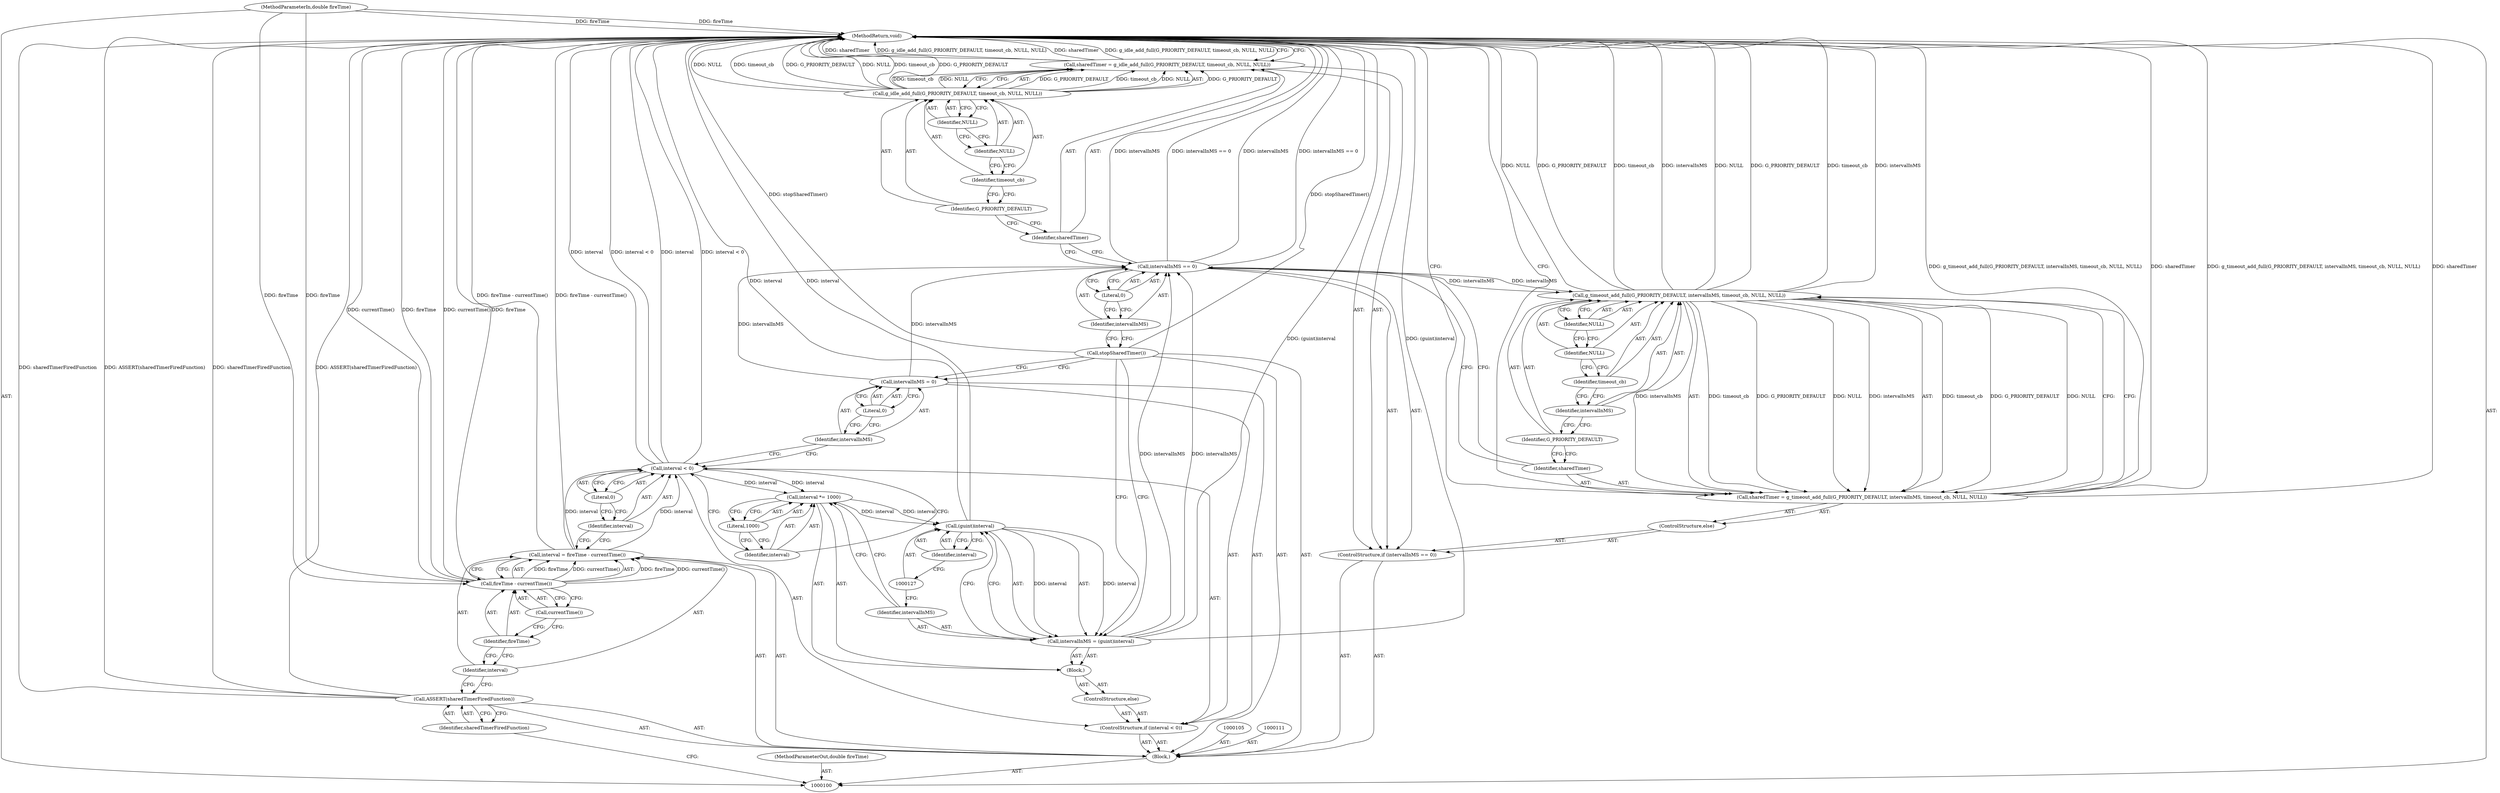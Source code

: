 digraph "1_Chrome_482628d8157ded5d6124bcf39c8b5afc7906f72d" {
"1000150" [label="(MethodReturn,void)"];
"1000101" [label="(MethodParameterIn,double fireTime)"];
"1000212" [label="(MethodParameterOut,double fireTime)"];
"1000123" [label="(Literal,1000)"];
"1000121" [label="(Call,interval *= 1000)"];
"1000122" [label="(Identifier,interval)"];
"1000126" [label="(Call,(guint)interval)"];
"1000128" [label="(Identifier,interval)"];
"1000124" [label="(Call,intervalInMS = (guint)interval)"];
"1000125" [label="(Identifier,intervalInMS)"];
"1000129" [label="(Call,stopSharedTimer())"];
"1000133" [label="(Literal,0)"];
"1000130" [label="(ControlStructure,if (intervalInMS == 0))"];
"1000131" [label="(Call,intervalInMS == 0)"];
"1000132" [label="(Identifier,intervalInMS)"];
"1000136" [label="(Call,g_idle_add_full(G_PRIORITY_DEFAULT, timeout_cb, NULL, NULL))"];
"1000137" [label="(Identifier,G_PRIORITY_DEFAULT)"];
"1000138" [label="(Identifier,timeout_cb)"];
"1000139" [label="(Identifier,NULL)"];
"1000140" [label="(Identifier,NULL)"];
"1000134" [label="(Call,sharedTimer = g_idle_add_full(G_PRIORITY_DEFAULT, timeout_cb, NULL, NULL))"];
"1000135" [label="(Identifier,sharedTimer)"];
"1000141" [label="(ControlStructure,else)"];
"1000144" [label="(Call,g_timeout_add_full(G_PRIORITY_DEFAULT, intervalInMS, timeout_cb, NULL, NULL))"];
"1000145" [label="(Identifier,G_PRIORITY_DEFAULT)"];
"1000146" [label="(Identifier,intervalInMS)"];
"1000147" [label="(Identifier,timeout_cb)"];
"1000148" [label="(Identifier,NULL)"];
"1000142" [label="(Call,sharedTimer = g_timeout_add_full(G_PRIORITY_DEFAULT, intervalInMS, timeout_cb, NULL, NULL))"];
"1000143" [label="(Identifier,sharedTimer)"];
"1000149" [label="(Identifier,NULL)"];
"1000102" [label="(Block,)"];
"1000104" [label="(Identifier,sharedTimerFiredFunction)"];
"1000103" [label="(Call,ASSERT(sharedTimerFiredFunction))"];
"1000106" [label="(Call,interval = fireTime - currentTime())"];
"1000107" [label="(Identifier,interval)"];
"1000108" [label="(Call,fireTime - currentTime())"];
"1000109" [label="(Identifier,fireTime)"];
"1000110" [label="(Call,currentTime())"];
"1000115" [label="(Literal,0)"];
"1000112" [label="(ControlStructure,if (interval < 0))"];
"1000113" [label="(Call,interval < 0)"];
"1000114" [label="(Identifier,interval)"];
"1000118" [label="(Literal,0)"];
"1000116" [label="(Call,intervalInMS = 0)"];
"1000117" [label="(Identifier,intervalInMS)"];
"1000119" [label="(ControlStructure,else)"];
"1000120" [label="(Block,)"];
"1000150" -> "1000100"  [label="AST: "];
"1000150" -> "1000134"  [label="CFG: "];
"1000150" -> "1000142"  [label="CFG: "];
"1000124" -> "1000150"  [label="DDG: (guint)interval"];
"1000106" -> "1000150"  [label="DDG: fireTime - currentTime()"];
"1000103" -> "1000150"  [label="DDG: sharedTimerFiredFunction"];
"1000103" -> "1000150"  [label="DDG: ASSERT(sharedTimerFiredFunction)"];
"1000113" -> "1000150"  [label="DDG: interval"];
"1000113" -> "1000150"  [label="DDG: interval < 0"];
"1000136" -> "1000150"  [label="DDG: NULL"];
"1000136" -> "1000150"  [label="DDG: timeout_cb"];
"1000136" -> "1000150"  [label="DDG: G_PRIORITY_DEFAULT"];
"1000144" -> "1000150"  [label="DDG: intervalInMS"];
"1000144" -> "1000150"  [label="DDG: NULL"];
"1000144" -> "1000150"  [label="DDG: G_PRIORITY_DEFAULT"];
"1000144" -> "1000150"  [label="DDG: timeout_cb"];
"1000131" -> "1000150"  [label="DDG: intervalInMS"];
"1000131" -> "1000150"  [label="DDG: intervalInMS == 0"];
"1000129" -> "1000150"  [label="DDG: stopSharedTimer()"];
"1000142" -> "1000150"  [label="DDG: g_timeout_add_full(G_PRIORITY_DEFAULT, intervalInMS, timeout_cb, NULL, NULL)"];
"1000142" -> "1000150"  [label="DDG: sharedTimer"];
"1000134" -> "1000150"  [label="DDG: sharedTimer"];
"1000134" -> "1000150"  [label="DDG: g_idle_add_full(G_PRIORITY_DEFAULT, timeout_cb, NULL, NULL)"];
"1000101" -> "1000150"  [label="DDG: fireTime"];
"1000108" -> "1000150"  [label="DDG: currentTime()"];
"1000108" -> "1000150"  [label="DDG: fireTime"];
"1000126" -> "1000150"  [label="DDG: interval"];
"1000101" -> "1000100"  [label="AST: "];
"1000101" -> "1000150"  [label="DDG: fireTime"];
"1000101" -> "1000108"  [label="DDG: fireTime"];
"1000212" -> "1000100"  [label="AST: "];
"1000123" -> "1000121"  [label="AST: "];
"1000123" -> "1000122"  [label="CFG: "];
"1000121" -> "1000123"  [label="CFG: "];
"1000121" -> "1000120"  [label="AST: "];
"1000121" -> "1000123"  [label="CFG: "];
"1000122" -> "1000121"  [label="AST: "];
"1000123" -> "1000121"  [label="AST: "];
"1000125" -> "1000121"  [label="CFG: "];
"1000113" -> "1000121"  [label="DDG: interval"];
"1000121" -> "1000126"  [label="DDG: interval"];
"1000122" -> "1000121"  [label="AST: "];
"1000122" -> "1000113"  [label="CFG: "];
"1000123" -> "1000122"  [label="CFG: "];
"1000126" -> "1000124"  [label="AST: "];
"1000126" -> "1000128"  [label="CFG: "];
"1000127" -> "1000126"  [label="AST: "];
"1000128" -> "1000126"  [label="AST: "];
"1000124" -> "1000126"  [label="CFG: "];
"1000126" -> "1000150"  [label="DDG: interval"];
"1000126" -> "1000124"  [label="DDG: interval"];
"1000121" -> "1000126"  [label="DDG: interval"];
"1000128" -> "1000126"  [label="AST: "];
"1000128" -> "1000127"  [label="CFG: "];
"1000126" -> "1000128"  [label="CFG: "];
"1000124" -> "1000120"  [label="AST: "];
"1000124" -> "1000126"  [label="CFG: "];
"1000125" -> "1000124"  [label="AST: "];
"1000126" -> "1000124"  [label="AST: "];
"1000129" -> "1000124"  [label="CFG: "];
"1000124" -> "1000150"  [label="DDG: (guint)interval"];
"1000126" -> "1000124"  [label="DDG: interval"];
"1000124" -> "1000131"  [label="DDG: intervalInMS"];
"1000125" -> "1000124"  [label="AST: "];
"1000125" -> "1000121"  [label="CFG: "];
"1000127" -> "1000125"  [label="CFG: "];
"1000129" -> "1000102"  [label="AST: "];
"1000129" -> "1000116"  [label="CFG: "];
"1000129" -> "1000124"  [label="CFG: "];
"1000132" -> "1000129"  [label="CFG: "];
"1000129" -> "1000150"  [label="DDG: stopSharedTimer()"];
"1000133" -> "1000131"  [label="AST: "];
"1000133" -> "1000132"  [label="CFG: "];
"1000131" -> "1000133"  [label="CFG: "];
"1000130" -> "1000102"  [label="AST: "];
"1000131" -> "1000130"  [label="AST: "];
"1000134" -> "1000130"  [label="AST: "];
"1000141" -> "1000130"  [label="AST: "];
"1000131" -> "1000130"  [label="AST: "];
"1000131" -> "1000133"  [label="CFG: "];
"1000132" -> "1000131"  [label="AST: "];
"1000133" -> "1000131"  [label="AST: "];
"1000135" -> "1000131"  [label="CFG: "];
"1000143" -> "1000131"  [label="CFG: "];
"1000131" -> "1000150"  [label="DDG: intervalInMS"];
"1000131" -> "1000150"  [label="DDG: intervalInMS == 0"];
"1000116" -> "1000131"  [label="DDG: intervalInMS"];
"1000124" -> "1000131"  [label="DDG: intervalInMS"];
"1000131" -> "1000144"  [label="DDG: intervalInMS"];
"1000132" -> "1000131"  [label="AST: "];
"1000132" -> "1000129"  [label="CFG: "];
"1000133" -> "1000132"  [label="CFG: "];
"1000136" -> "1000134"  [label="AST: "];
"1000136" -> "1000140"  [label="CFG: "];
"1000137" -> "1000136"  [label="AST: "];
"1000138" -> "1000136"  [label="AST: "];
"1000139" -> "1000136"  [label="AST: "];
"1000140" -> "1000136"  [label="AST: "];
"1000134" -> "1000136"  [label="CFG: "];
"1000136" -> "1000150"  [label="DDG: NULL"];
"1000136" -> "1000150"  [label="DDG: timeout_cb"];
"1000136" -> "1000150"  [label="DDG: G_PRIORITY_DEFAULT"];
"1000136" -> "1000134"  [label="DDG: G_PRIORITY_DEFAULT"];
"1000136" -> "1000134"  [label="DDG: timeout_cb"];
"1000136" -> "1000134"  [label="DDG: NULL"];
"1000137" -> "1000136"  [label="AST: "];
"1000137" -> "1000135"  [label="CFG: "];
"1000138" -> "1000137"  [label="CFG: "];
"1000138" -> "1000136"  [label="AST: "];
"1000138" -> "1000137"  [label="CFG: "];
"1000139" -> "1000138"  [label="CFG: "];
"1000139" -> "1000136"  [label="AST: "];
"1000139" -> "1000138"  [label="CFG: "];
"1000140" -> "1000139"  [label="CFG: "];
"1000140" -> "1000136"  [label="AST: "];
"1000140" -> "1000139"  [label="CFG: "];
"1000136" -> "1000140"  [label="CFG: "];
"1000134" -> "1000130"  [label="AST: "];
"1000134" -> "1000136"  [label="CFG: "];
"1000135" -> "1000134"  [label="AST: "];
"1000136" -> "1000134"  [label="AST: "];
"1000150" -> "1000134"  [label="CFG: "];
"1000134" -> "1000150"  [label="DDG: sharedTimer"];
"1000134" -> "1000150"  [label="DDG: g_idle_add_full(G_PRIORITY_DEFAULT, timeout_cb, NULL, NULL)"];
"1000136" -> "1000134"  [label="DDG: G_PRIORITY_DEFAULT"];
"1000136" -> "1000134"  [label="DDG: timeout_cb"];
"1000136" -> "1000134"  [label="DDG: NULL"];
"1000135" -> "1000134"  [label="AST: "];
"1000135" -> "1000131"  [label="CFG: "];
"1000137" -> "1000135"  [label="CFG: "];
"1000141" -> "1000130"  [label="AST: "];
"1000142" -> "1000141"  [label="AST: "];
"1000144" -> "1000142"  [label="AST: "];
"1000144" -> "1000149"  [label="CFG: "];
"1000145" -> "1000144"  [label="AST: "];
"1000146" -> "1000144"  [label="AST: "];
"1000147" -> "1000144"  [label="AST: "];
"1000148" -> "1000144"  [label="AST: "];
"1000149" -> "1000144"  [label="AST: "];
"1000142" -> "1000144"  [label="CFG: "];
"1000144" -> "1000150"  [label="DDG: intervalInMS"];
"1000144" -> "1000150"  [label="DDG: NULL"];
"1000144" -> "1000150"  [label="DDG: G_PRIORITY_DEFAULT"];
"1000144" -> "1000150"  [label="DDG: timeout_cb"];
"1000144" -> "1000142"  [label="DDG: timeout_cb"];
"1000144" -> "1000142"  [label="DDG: G_PRIORITY_DEFAULT"];
"1000144" -> "1000142"  [label="DDG: NULL"];
"1000144" -> "1000142"  [label="DDG: intervalInMS"];
"1000131" -> "1000144"  [label="DDG: intervalInMS"];
"1000145" -> "1000144"  [label="AST: "];
"1000145" -> "1000143"  [label="CFG: "];
"1000146" -> "1000145"  [label="CFG: "];
"1000146" -> "1000144"  [label="AST: "];
"1000146" -> "1000145"  [label="CFG: "];
"1000147" -> "1000146"  [label="CFG: "];
"1000147" -> "1000144"  [label="AST: "];
"1000147" -> "1000146"  [label="CFG: "];
"1000148" -> "1000147"  [label="CFG: "];
"1000148" -> "1000144"  [label="AST: "];
"1000148" -> "1000147"  [label="CFG: "];
"1000149" -> "1000148"  [label="CFG: "];
"1000142" -> "1000141"  [label="AST: "];
"1000142" -> "1000144"  [label="CFG: "];
"1000143" -> "1000142"  [label="AST: "];
"1000144" -> "1000142"  [label="AST: "];
"1000150" -> "1000142"  [label="CFG: "];
"1000142" -> "1000150"  [label="DDG: g_timeout_add_full(G_PRIORITY_DEFAULT, intervalInMS, timeout_cb, NULL, NULL)"];
"1000142" -> "1000150"  [label="DDG: sharedTimer"];
"1000144" -> "1000142"  [label="DDG: timeout_cb"];
"1000144" -> "1000142"  [label="DDG: G_PRIORITY_DEFAULT"];
"1000144" -> "1000142"  [label="DDG: NULL"];
"1000144" -> "1000142"  [label="DDG: intervalInMS"];
"1000143" -> "1000142"  [label="AST: "];
"1000143" -> "1000131"  [label="CFG: "];
"1000145" -> "1000143"  [label="CFG: "];
"1000149" -> "1000144"  [label="AST: "];
"1000149" -> "1000148"  [label="CFG: "];
"1000144" -> "1000149"  [label="CFG: "];
"1000102" -> "1000100"  [label="AST: "];
"1000103" -> "1000102"  [label="AST: "];
"1000105" -> "1000102"  [label="AST: "];
"1000106" -> "1000102"  [label="AST: "];
"1000111" -> "1000102"  [label="AST: "];
"1000112" -> "1000102"  [label="AST: "];
"1000129" -> "1000102"  [label="AST: "];
"1000130" -> "1000102"  [label="AST: "];
"1000104" -> "1000103"  [label="AST: "];
"1000104" -> "1000100"  [label="CFG: "];
"1000103" -> "1000104"  [label="CFG: "];
"1000103" -> "1000102"  [label="AST: "];
"1000103" -> "1000104"  [label="CFG: "];
"1000104" -> "1000103"  [label="AST: "];
"1000107" -> "1000103"  [label="CFG: "];
"1000103" -> "1000150"  [label="DDG: sharedTimerFiredFunction"];
"1000103" -> "1000150"  [label="DDG: ASSERT(sharedTimerFiredFunction)"];
"1000106" -> "1000102"  [label="AST: "];
"1000106" -> "1000108"  [label="CFG: "];
"1000107" -> "1000106"  [label="AST: "];
"1000108" -> "1000106"  [label="AST: "];
"1000114" -> "1000106"  [label="CFG: "];
"1000106" -> "1000150"  [label="DDG: fireTime - currentTime()"];
"1000108" -> "1000106"  [label="DDG: fireTime"];
"1000108" -> "1000106"  [label="DDG: currentTime()"];
"1000106" -> "1000113"  [label="DDG: interval"];
"1000107" -> "1000106"  [label="AST: "];
"1000107" -> "1000103"  [label="CFG: "];
"1000109" -> "1000107"  [label="CFG: "];
"1000108" -> "1000106"  [label="AST: "];
"1000108" -> "1000110"  [label="CFG: "];
"1000109" -> "1000108"  [label="AST: "];
"1000110" -> "1000108"  [label="AST: "];
"1000106" -> "1000108"  [label="CFG: "];
"1000108" -> "1000150"  [label="DDG: currentTime()"];
"1000108" -> "1000150"  [label="DDG: fireTime"];
"1000108" -> "1000106"  [label="DDG: fireTime"];
"1000108" -> "1000106"  [label="DDG: currentTime()"];
"1000101" -> "1000108"  [label="DDG: fireTime"];
"1000109" -> "1000108"  [label="AST: "];
"1000109" -> "1000107"  [label="CFG: "];
"1000110" -> "1000109"  [label="CFG: "];
"1000110" -> "1000108"  [label="AST: "];
"1000110" -> "1000109"  [label="CFG: "];
"1000108" -> "1000110"  [label="CFG: "];
"1000115" -> "1000113"  [label="AST: "];
"1000115" -> "1000114"  [label="CFG: "];
"1000113" -> "1000115"  [label="CFG: "];
"1000112" -> "1000102"  [label="AST: "];
"1000113" -> "1000112"  [label="AST: "];
"1000116" -> "1000112"  [label="AST: "];
"1000119" -> "1000112"  [label="AST: "];
"1000113" -> "1000112"  [label="AST: "];
"1000113" -> "1000115"  [label="CFG: "];
"1000114" -> "1000113"  [label="AST: "];
"1000115" -> "1000113"  [label="AST: "];
"1000117" -> "1000113"  [label="CFG: "];
"1000122" -> "1000113"  [label="CFG: "];
"1000113" -> "1000150"  [label="DDG: interval"];
"1000113" -> "1000150"  [label="DDG: interval < 0"];
"1000106" -> "1000113"  [label="DDG: interval"];
"1000113" -> "1000121"  [label="DDG: interval"];
"1000114" -> "1000113"  [label="AST: "];
"1000114" -> "1000106"  [label="CFG: "];
"1000115" -> "1000114"  [label="CFG: "];
"1000118" -> "1000116"  [label="AST: "];
"1000118" -> "1000117"  [label="CFG: "];
"1000116" -> "1000118"  [label="CFG: "];
"1000116" -> "1000112"  [label="AST: "];
"1000116" -> "1000118"  [label="CFG: "];
"1000117" -> "1000116"  [label="AST: "];
"1000118" -> "1000116"  [label="AST: "];
"1000129" -> "1000116"  [label="CFG: "];
"1000116" -> "1000131"  [label="DDG: intervalInMS"];
"1000117" -> "1000116"  [label="AST: "];
"1000117" -> "1000113"  [label="CFG: "];
"1000118" -> "1000117"  [label="CFG: "];
"1000119" -> "1000112"  [label="AST: "];
"1000120" -> "1000119"  [label="AST: "];
"1000120" -> "1000119"  [label="AST: "];
"1000121" -> "1000120"  [label="AST: "];
"1000124" -> "1000120"  [label="AST: "];
}
